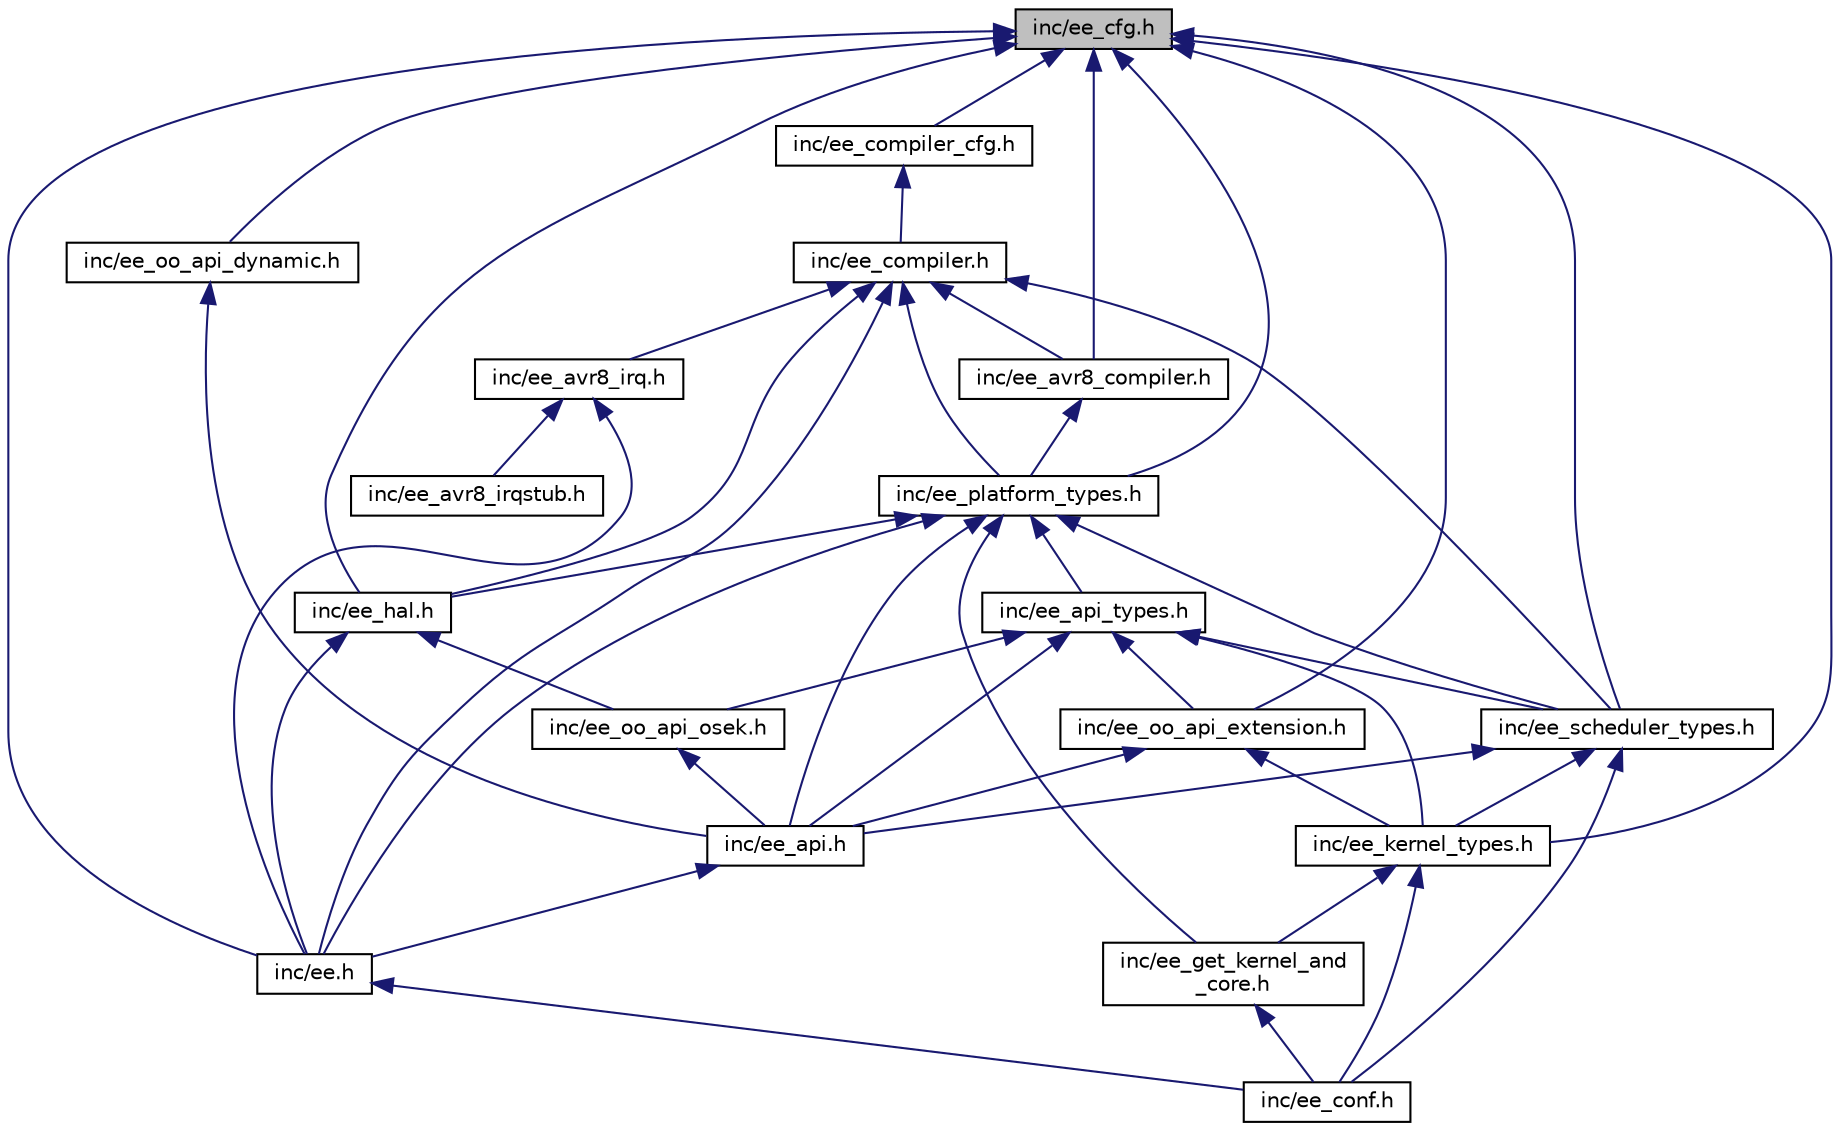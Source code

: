 digraph "inc/ee_cfg.h"
{
 // LATEX_PDF_SIZE
  edge [fontname="Helvetica",fontsize="10",labelfontname="Helvetica",labelfontsize="10"];
  node [fontname="Helvetica",fontsize="10",shape=record];
  Node1 [label="inc/ee_cfg.h",height=0.2,width=0.4,color="black", fillcolor="grey75", style="filled", fontcolor="black",tooltip="Common Configuration Collector."];
  Node1 -> Node2 [dir="back",color="midnightblue",fontsize="10",style="solid"];
  Node2 [label="inc/ee.h",height=0.2,width=0.4,color="black", fillcolor="white", style="filled",URL="$ee_8h.html",tooltip="Main Collector."];
  Node2 -> Node3 [dir="back",color="midnightblue",fontsize="10",style="solid"];
  Node3 [label="inc/ee_conf.h",height=0.2,width=0.4,color="black", fillcolor="white", style="filled",URL="$ee__conf_8h.html",tooltip="Main Configuration Collector."];
  Node1 -> Node4 [dir="back",color="midnightblue",fontsize="10",style="solid"];
  Node4 [label="inc/ee_compiler_cfg.h",height=0.2,width=0.4,color="black", fillcolor="white", style="filled",URL="$ee__compiler__cfg_8h.html",tooltip="Compilers Cfg Collector."];
  Node4 -> Node5 [dir="back",color="midnightblue",fontsize="10",style="solid"];
  Node5 [label="inc/ee_compiler.h",height=0.2,width=0.4,color="black", fillcolor="white", style="filled",URL="$ee__compiler_8h.html",tooltip="Compilers Abstraction File."];
  Node5 -> Node2 [dir="back",color="midnightblue",fontsize="10",style="solid"];
  Node5 -> Node6 [dir="back",color="midnightblue",fontsize="10",style="solid"];
  Node6 [label="inc/ee_platform_types.h",height=0.2,width=0.4,color="black", fillcolor="white", style="filled",URL="$ee__platform__types_8h.html",tooltip="Platform Types."];
  Node6 -> Node2 [dir="back",color="midnightblue",fontsize="10",style="solid"];
  Node6 -> Node7 [dir="back",color="midnightblue",fontsize="10",style="solid"];
  Node7 [label="inc/ee_hal.h",height=0.2,width=0.4,color="black", fillcolor="white", style="filled",URL="$ee__hal_8h.html",tooltip="HAL support visible to the application."];
  Node7 -> Node2 [dir="back",color="midnightblue",fontsize="10",style="solid"];
  Node7 -> Node8 [dir="back",color="midnightblue",fontsize="10",style="solid"];
  Node8 [label="inc/ee_oo_api_osek.h",height=0.2,width=0.4,color="black", fillcolor="white", style="filled",URL="$ee__oo__api__osek_8h.html",tooltip="OSEK Kernel APIs."];
  Node8 -> Node9 [dir="back",color="midnightblue",fontsize="10",style="solid"];
  Node9 [label="inc/ee_api.h",height=0.2,width=0.4,color="black", fillcolor="white", style="filled",URL="$ee__api_8h.html",tooltip="OSEK Kernel APIs Collector."];
  Node9 -> Node2 [dir="back",color="midnightblue",fontsize="10",style="solid"];
  Node6 -> Node9 [dir="back",color="midnightblue",fontsize="10",style="solid"];
  Node6 -> Node10 [dir="back",color="midnightblue",fontsize="10",style="solid"];
  Node10 [label="inc/ee_api_types.h",height=0.2,width=0.4,color="black", fillcolor="white", style="filled",URL="$ee__api__types_8h.html",tooltip="OSEK Kernel API Types."];
  Node10 -> Node9 [dir="back",color="midnightblue",fontsize="10",style="solid"];
  Node10 -> Node8 [dir="back",color="midnightblue",fontsize="10",style="solid"];
  Node10 -> Node11 [dir="back",color="midnightblue",fontsize="10",style="solid"];
  Node11 [label="inc/ee_oo_api_extension.h",height=0.2,width=0.4,color="black", fillcolor="white", style="filled",URL="$ee__oo__api__extension_8h.html",tooltip="OSEK Kernel Extended APIs."];
  Node11 -> Node9 [dir="back",color="midnightblue",fontsize="10",style="solid"];
  Node11 -> Node12 [dir="back",color="midnightblue",fontsize="10",style="solid"];
  Node12 [label="inc/ee_kernel_types.h",height=0.2,width=0.4,color="black", fillcolor="white", style="filled",URL="$ee__kernel__types_8h.html",tooltip="OSEK Kernel Internal Types."];
  Node12 -> Node3 [dir="back",color="midnightblue",fontsize="10",style="solid"];
  Node12 -> Node13 [dir="back",color="midnightblue",fontsize="10",style="solid"];
  Node13 [label="inc/ee_get_kernel_and\l_core.h",height=0.2,width=0.4,color="black", fillcolor="white", style="filled",URL="$ee__get__kernel__and__core_8h.html",tooltip="HAL internal."];
  Node13 -> Node3 [dir="back",color="midnightblue",fontsize="10",style="solid"];
  Node10 -> Node14 [dir="back",color="midnightblue",fontsize="10",style="solid"];
  Node14 [label="inc/ee_scheduler_types.h",height=0.2,width=0.4,color="black", fillcolor="white", style="filled",URL="$ee__scheduler__types_8h.html",tooltip="Contains the types for different scheduler data structures."];
  Node14 -> Node9 [dir="back",color="midnightblue",fontsize="10",style="solid"];
  Node14 -> Node3 [dir="back",color="midnightblue",fontsize="10",style="solid"];
  Node14 -> Node12 [dir="back",color="midnightblue",fontsize="10",style="solid"];
  Node10 -> Node12 [dir="back",color="midnightblue",fontsize="10",style="solid"];
  Node6 -> Node14 [dir="back",color="midnightblue",fontsize="10",style="solid"];
  Node6 -> Node13 [dir="back",color="midnightblue",fontsize="10",style="solid"];
  Node5 -> Node15 [dir="back",color="midnightblue",fontsize="10",style="solid"];
  Node15 [label="inc/ee_avr8_compiler.h",height=0.2,width=0.4,color="black", fillcolor="white", style="filled",URL="$ee__avr8__compiler_8h.html",tooltip="AVR8 GCC Compiler Definitions."];
  Node15 -> Node6 [dir="back",color="midnightblue",fontsize="10",style="solid"];
  Node5 -> Node7 [dir="back",color="midnightblue",fontsize="10",style="solid"];
  Node5 -> Node14 [dir="back",color="midnightblue",fontsize="10",style="solid"];
  Node5 -> Node16 [dir="back",color="midnightblue",fontsize="10",style="solid"];
  Node16 [label="inc/ee_avr8_irq.h",height=0.2,width=0.4,color="black", fillcolor="white", style="filled",URL="$ee__avr8__irq_8h.html",tooltip="AVR8 IRQs."];
  Node16 -> Node2 [dir="back",color="midnightblue",fontsize="10",style="solid"];
  Node16 -> Node17 [dir="back",color="midnightblue",fontsize="10",style="solid"];
  Node17 [label="inc/ee_avr8_irqstub.h",height=0.2,width=0.4,color="black", fillcolor="white", style="filled",URL="$ee__avr8__irqstub_8h.html",tooltip="AVR8 IRQs Internals."];
  Node1 -> Node6 [dir="back",color="midnightblue",fontsize="10",style="solid"];
  Node1 -> Node15 [dir="back",color="midnightblue",fontsize="10",style="solid"];
  Node1 -> Node7 [dir="back",color="midnightblue",fontsize="10",style="solid"];
  Node1 -> Node18 [dir="back",color="midnightblue",fontsize="10",style="solid"];
  Node18 [label="inc/ee_oo_api_dynamic.h",height=0.2,width=0.4,color="black", fillcolor="white", style="filled",URL="$ee__oo__api__dynamic_8h.html",tooltip="OSEK Kernel Dynamic APIs."];
  Node18 -> Node9 [dir="back",color="midnightblue",fontsize="10",style="solid"];
  Node1 -> Node11 [dir="back",color="midnightblue",fontsize="10",style="solid"];
  Node1 -> Node14 [dir="back",color="midnightblue",fontsize="10",style="solid"];
  Node1 -> Node12 [dir="back",color="midnightblue",fontsize="10",style="solid"];
}

